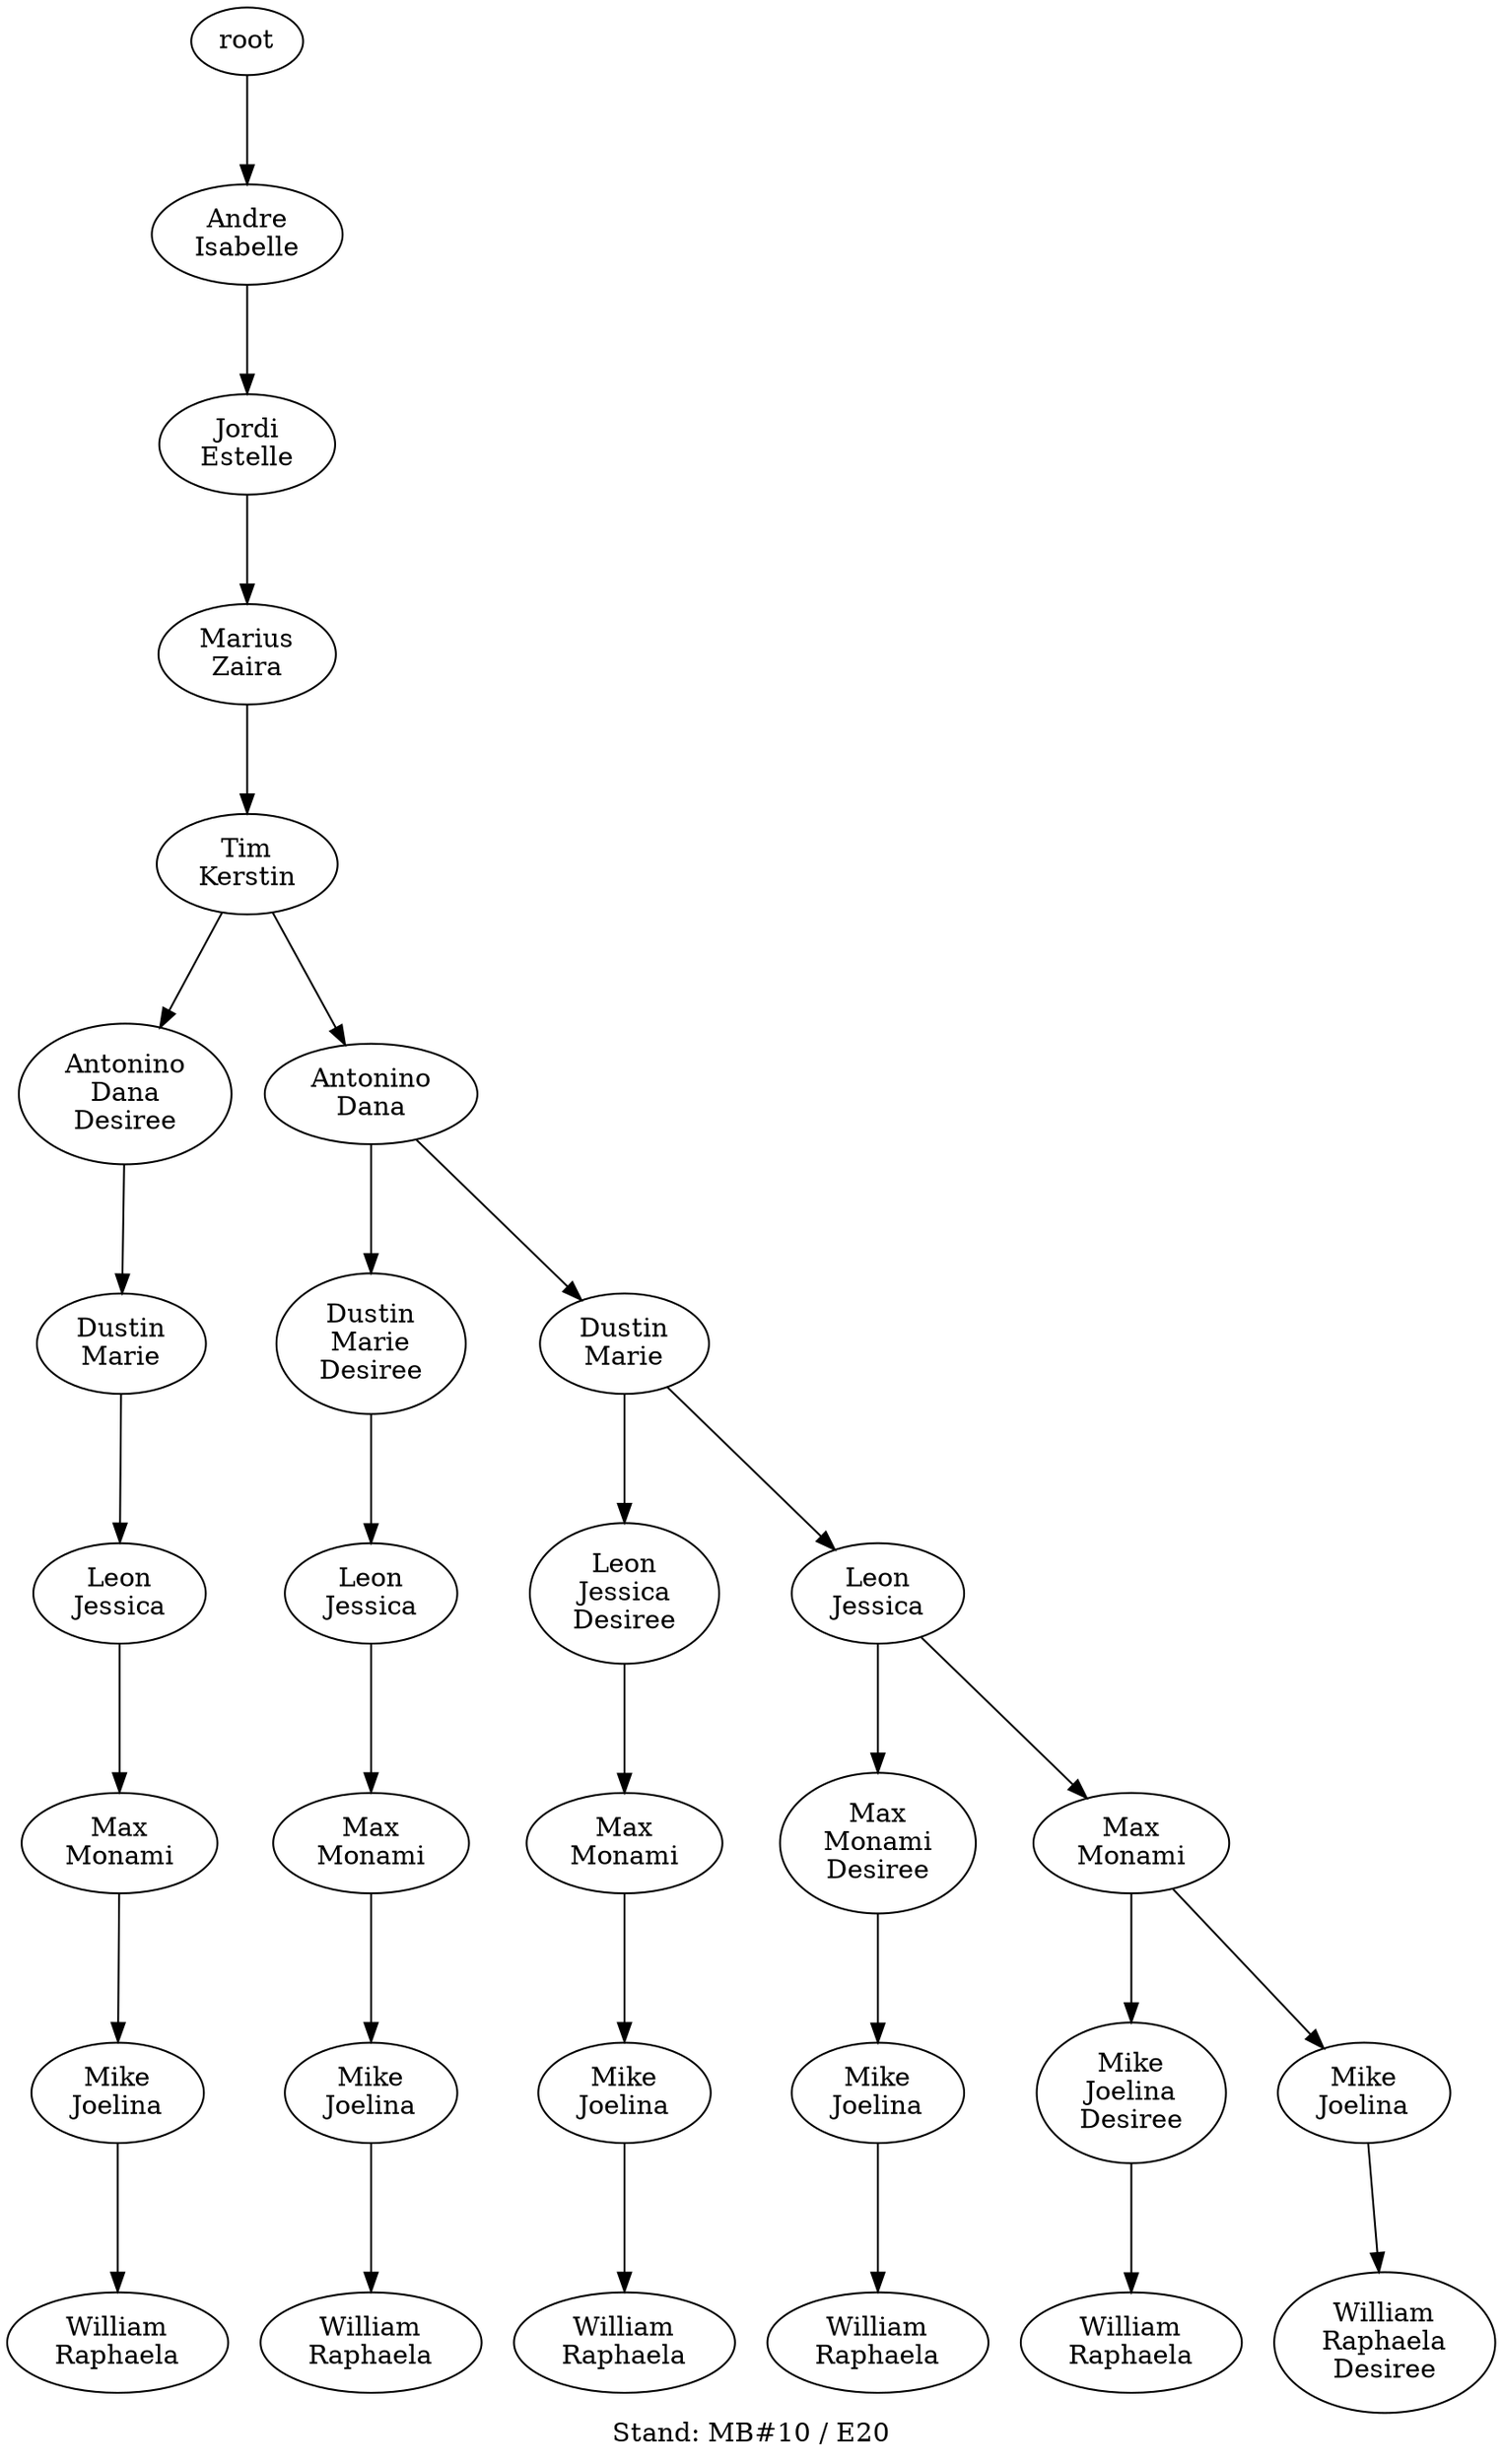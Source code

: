 digraph D { labelloc="b"; label="Stand: MB#10 / E20"; ranksep=0.8;
"root/2"[label="Andre\nIsabelle"]
"root" -> "root/2";
"root/2/1"[label="Jordi\nEstelle"]
"root/2" -> "root/2/1";
"root/2/1/9"[label="Marius\nZaira"]
"root/2/1" -> "root/2/1/9";
"root/2/1/9/5"[label="Tim\nKerstin"]
"root/2/1/9" -> "root/2/1/9/5";
"root/2/1/9/5/0,10"[label="Antonino\nDana\nDesiree"]
"root/2/1/9/5" -> "root/2/1/9/5/0,10";
"root/2/1/9/5/0,10/6"[label="Dustin\nMarie"]
"root/2/1/9/5/0,10" -> "root/2/1/9/5/0,10/6";
"root/2/1/9/5/0,10/6/3"[label="Leon\nJessica"]
"root/2/1/9/5/0,10/6" -> "root/2/1/9/5/0,10/6/3";
"root/2/1/9/5/0,10/6/3/7"[label="Max\nMonami"]
"root/2/1/9/5/0,10/6/3" -> "root/2/1/9/5/0,10/6/3/7";
"root/2/1/9/5/0,10/6/3/7/4"[label="Mike\nJoelina"]
"root/2/1/9/5/0,10/6/3/7" -> "root/2/1/9/5/0,10/6/3/7/4";
"root/2/1/9/5/0,10/6/3/7/4/8"[label="William\nRaphaela"]
"root/2/1/9/5/0,10/6/3/7/4" -> "root/2/1/9/5/0,10/6/3/7/4/8";
"root/2/1/9/5/0"[label="Antonino\nDana"]
"root/2/1/9/5" -> "root/2/1/9/5/0";
"root/2/1/9/5/0/6,10"[label="Dustin\nMarie\nDesiree"]
"root/2/1/9/5/0" -> "root/2/1/9/5/0/6,10";
"root/2/1/9/5/0/6,10/3"[label="Leon\nJessica"]
"root/2/1/9/5/0/6,10" -> "root/2/1/9/5/0/6,10/3";
"root/2/1/9/5/0/6,10/3/7"[label="Max\nMonami"]
"root/2/1/9/5/0/6,10/3" -> "root/2/1/9/5/0/6,10/3/7";
"root/2/1/9/5/0/6,10/3/7/4"[label="Mike\nJoelina"]
"root/2/1/9/5/0/6,10/3/7" -> "root/2/1/9/5/0/6,10/3/7/4";
"root/2/1/9/5/0/6,10/3/7/4/8"[label="William\nRaphaela"]
"root/2/1/9/5/0/6,10/3/7/4" -> "root/2/1/9/5/0/6,10/3/7/4/8";
"root/2/1/9/5/0/6"[label="Dustin\nMarie"]
"root/2/1/9/5/0" -> "root/2/1/9/5/0/6";
"root/2/1/9/5/0/6/3,10"[label="Leon\nJessica\nDesiree"]
"root/2/1/9/5/0/6" -> "root/2/1/9/5/0/6/3,10";
"root/2/1/9/5/0/6/3,10/7"[label="Max\nMonami"]
"root/2/1/9/5/0/6/3,10" -> "root/2/1/9/5/0/6/3,10/7";
"root/2/1/9/5/0/6/3,10/7/4"[label="Mike\nJoelina"]
"root/2/1/9/5/0/6/3,10/7" -> "root/2/1/9/5/0/6/3,10/7/4";
"root/2/1/9/5/0/6/3,10/7/4/8"[label="William\nRaphaela"]
"root/2/1/9/5/0/6/3,10/7/4" -> "root/2/1/9/5/0/6/3,10/7/4/8";
"root/2/1/9/5/0/6/3"[label="Leon\nJessica"]
"root/2/1/9/5/0/6" -> "root/2/1/9/5/0/6/3";
"root/2/1/9/5/0/6/3/7,10"[label="Max\nMonami\nDesiree"]
"root/2/1/9/5/0/6/3" -> "root/2/1/9/5/0/6/3/7,10";
"root/2/1/9/5/0/6/3/7,10/4"[label="Mike\nJoelina"]
"root/2/1/9/5/0/6/3/7,10" -> "root/2/1/9/5/0/6/3/7,10/4";
"root/2/1/9/5/0/6/3/7,10/4/8"[label="William\nRaphaela"]
"root/2/1/9/5/0/6/3/7,10/4" -> "root/2/1/9/5/0/6/3/7,10/4/8";
"root/2/1/9/5/0/6/3/7"[label="Max\nMonami"]
"root/2/1/9/5/0/6/3" -> "root/2/1/9/5/0/6/3/7";
"root/2/1/9/5/0/6/3/7/4,10"[label="Mike\nJoelina\nDesiree"]
"root/2/1/9/5/0/6/3/7" -> "root/2/1/9/5/0/6/3/7/4,10";
"root/2/1/9/5/0/6/3/7/4,10/8"[label="William\nRaphaela"]
"root/2/1/9/5/0/6/3/7/4,10" -> "root/2/1/9/5/0/6/3/7/4,10/8";
"root/2/1/9/5/0/6/3/7/4"[label="Mike\nJoelina"]
"root/2/1/9/5/0/6/3/7" -> "root/2/1/9/5/0/6/3/7/4";
"root/2/1/9/5/0/6/3/7/4/8,10"[label="William\nRaphaela\nDesiree"]
"root/2/1/9/5/0/6/3/7/4" -> "root/2/1/9/5/0/6/3/7/4/8,10";
}
